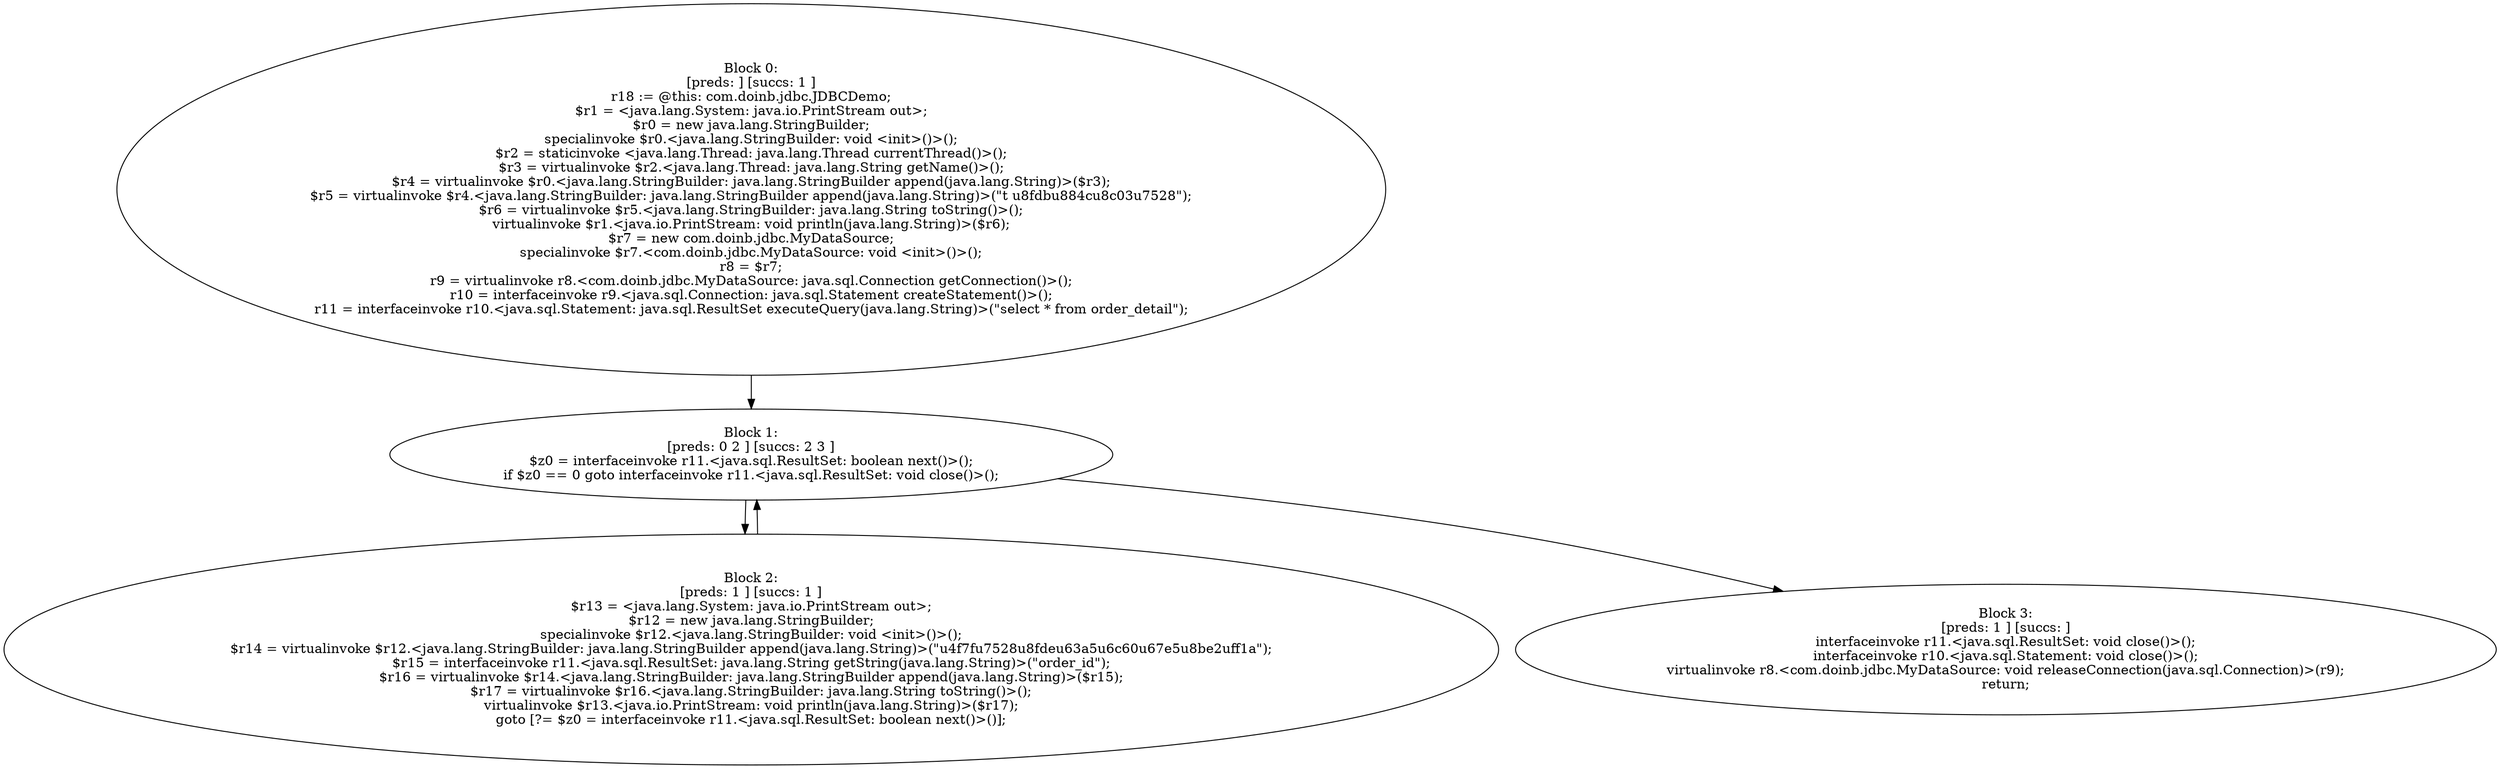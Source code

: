 digraph "unitGraph" {
    "Block 0:
[preds: ] [succs: 1 ]
r18 := @this: com.doinb.jdbc.JDBCDemo;
$r1 = <java.lang.System: java.io.PrintStream out>;
$r0 = new java.lang.StringBuilder;
specialinvoke $r0.<java.lang.StringBuilder: void <init>()>();
$r2 = staticinvoke <java.lang.Thread: java.lang.Thread currentThread()>();
$r3 = virtualinvoke $r2.<java.lang.Thread: java.lang.String getName()>();
$r4 = virtualinvoke $r0.<java.lang.StringBuilder: java.lang.StringBuilder append(java.lang.String)>($r3);
$r5 = virtualinvoke $r4.<java.lang.StringBuilder: java.lang.StringBuilder append(java.lang.String)>(\"\t \u8fdb\u884c\u8c03\u7528\");
$r6 = virtualinvoke $r5.<java.lang.StringBuilder: java.lang.String toString()>();
virtualinvoke $r1.<java.io.PrintStream: void println(java.lang.String)>($r6);
$r7 = new com.doinb.jdbc.MyDataSource;
specialinvoke $r7.<com.doinb.jdbc.MyDataSource: void <init>()>();
r8 = $r7;
r9 = virtualinvoke r8.<com.doinb.jdbc.MyDataSource: java.sql.Connection getConnection()>();
r10 = interfaceinvoke r9.<java.sql.Connection: java.sql.Statement createStatement()>();
r11 = interfaceinvoke r10.<java.sql.Statement: java.sql.ResultSet executeQuery(java.lang.String)>(\"select * from order_detail\");
"
    "Block 1:
[preds: 0 2 ] [succs: 2 3 ]
$z0 = interfaceinvoke r11.<java.sql.ResultSet: boolean next()>();
if $z0 == 0 goto interfaceinvoke r11.<java.sql.ResultSet: void close()>();
"
    "Block 2:
[preds: 1 ] [succs: 1 ]
$r13 = <java.lang.System: java.io.PrintStream out>;
$r12 = new java.lang.StringBuilder;
specialinvoke $r12.<java.lang.StringBuilder: void <init>()>();
$r14 = virtualinvoke $r12.<java.lang.StringBuilder: java.lang.StringBuilder append(java.lang.String)>(\"\u4f7f\u7528\u8fde\u63a5\u6c60\u67e5\u8be2\uff1a\");
$r15 = interfaceinvoke r11.<java.sql.ResultSet: java.lang.String getString(java.lang.String)>(\"order_id\");
$r16 = virtualinvoke $r14.<java.lang.StringBuilder: java.lang.StringBuilder append(java.lang.String)>($r15);
$r17 = virtualinvoke $r16.<java.lang.StringBuilder: java.lang.String toString()>();
virtualinvoke $r13.<java.io.PrintStream: void println(java.lang.String)>($r17);
goto [?= $z0 = interfaceinvoke r11.<java.sql.ResultSet: boolean next()>()];
"
    "Block 3:
[preds: 1 ] [succs: ]
interfaceinvoke r11.<java.sql.ResultSet: void close()>();
interfaceinvoke r10.<java.sql.Statement: void close()>();
virtualinvoke r8.<com.doinb.jdbc.MyDataSource: void releaseConnection(java.sql.Connection)>(r9);
return;
"
    "Block 0:
[preds: ] [succs: 1 ]
r18 := @this: com.doinb.jdbc.JDBCDemo;
$r1 = <java.lang.System: java.io.PrintStream out>;
$r0 = new java.lang.StringBuilder;
specialinvoke $r0.<java.lang.StringBuilder: void <init>()>();
$r2 = staticinvoke <java.lang.Thread: java.lang.Thread currentThread()>();
$r3 = virtualinvoke $r2.<java.lang.Thread: java.lang.String getName()>();
$r4 = virtualinvoke $r0.<java.lang.StringBuilder: java.lang.StringBuilder append(java.lang.String)>($r3);
$r5 = virtualinvoke $r4.<java.lang.StringBuilder: java.lang.StringBuilder append(java.lang.String)>(\"\t \u8fdb\u884c\u8c03\u7528\");
$r6 = virtualinvoke $r5.<java.lang.StringBuilder: java.lang.String toString()>();
virtualinvoke $r1.<java.io.PrintStream: void println(java.lang.String)>($r6);
$r7 = new com.doinb.jdbc.MyDataSource;
specialinvoke $r7.<com.doinb.jdbc.MyDataSource: void <init>()>();
r8 = $r7;
r9 = virtualinvoke r8.<com.doinb.jdbc.MyDataSource: java.sql.Connection getConnection()>();
r10 = interfaceinvoke r9.<java.sql.Connection: java.sql.Statement createStatement()>();
r11 = interfaceinvoke r10.<java.sql.Statement: java.sql.ResultSet executeQuery(java.lang.String)>(\"select * from order_detail\");
"->"Block 1:
[preds: 0 2 ] [succs: 2 3 ]
$z0 = interfaceinvoke r11.<java.sql.ResultSet: boolean next()>();
if $z0 == 0 goto interfaceinvoke r11.<java.sql.ResultSet: void close()>();
";
    "Block 1:
[preds: 0 2 ] [succs: 2 3 ]
$z0 = interfaceinvoke r11.<java.sql.ResultSet: boolean next()>();
if $z0 == 0 goto interfaceinvoke r11.<java.sql.ResultSet: void close()>();
"->"Block 2:
[preds: 1 ] [succs: 1 ]
$r13 = <java.lang.System: java.io.PrintStream out>;
$r12 = new java.lang.StringBuilder;
specialinvoke $r12.<java.lang.StringBuilder: void <init>()>();
$r14 = virtualinvoke $r12.<java.lang.StringBuilder: java.lang.StringBuilder append(java.lang.String)>(\"\u4f7f\u7528\u8fde\u63a5\u6c60\u67e5\u8be2\uff1a\");
$r15 = interfaceinvoke r11.<java.sql.ResultSet: java.lang.String getString(java.lang.String)>(\"order_id\");
$r16 = virtualinvoke $r14.<java.lang.StringBuilder: java.lang.StringBuilder append(java.lang.String)>($r15);
$r17 = virtualinvoke $r16.<java.lang.StringBuilder: java.lang.String toString()>();
virtualinvoke $r13.<java.io.PrintStream: void println(java.lang.String)>($r17);
goto [?= $z0 = interfaceinvoke r11.<java.sql.ResultSet: boolean next()>()];
";
    "Block 1:
[preds: 0 2 ] [succs: 2 3 ]
$z0 = interfaceinvoke r11.<java.sql.ResultSet: boolean next()>();
if $z0 == 0 goto interfaceinvoke r11.<java.sql.ResultSet: void close()>();
"->"Block 3:
[preds: 1 ] [succs: ]
interfaceinvoke r11.<java.sql.ResultSet: void close()>();
interfaceinvoke r10.<java.sql.Statement: void close()>();
virtualinvoke r8.<com.doinb.jdbc.MyDataSource: void releaseConnection(java.sql.Connection)>(r9);
return;
";
    "Block 2:
[preds: 1 ] [succs: 1 ]
$r13 = <java.lang.System: java.io.PrintStream out>;
$r12 = new java.lang.StringBuilder;
specialinvoke $r12.<java.lang.StringBuilder: void <init>()>();
$r14 = virtualinvoke $r12.<java.lang.StringBuilder: java.lang.StringBuilder append(java.lang.String)>(\"\u4f7f\u7528\u8fde\u63a5\u6c60\u67e5\u8be2\uff1a\");
$r15 = interfaceinvoke r11.<java.sql.ResultSet: java.lang.String getString(java.lang.String)>(\"order_id\");
$r16 = virtualinvoke $r14.<java.lang.StringBuilder: java.lang.StringBuilder append(java.lang.String)>($r15);
$r17 = virtualinvoke $r16.<java.lang.StringBuilder: java.lang.String toString()>();
virtualinvoke $r13.<java.io.PrintStream: void println(java.lang.String)>($r17);
goto [?= $z0 = interfaceinvoke r11.<java.sql.ResultSet: boolean next()>()];
"->"Block 1:
[preds: 0 2 ] [succs: 2 3 ]
$z0 = interfaceinvoke r11.<java.sql.ResultSet: boolean next()>();
if $z0 == 0 goto interfaceinvoke r11.<java.sql.ResultSet: void close()>();
";
}
